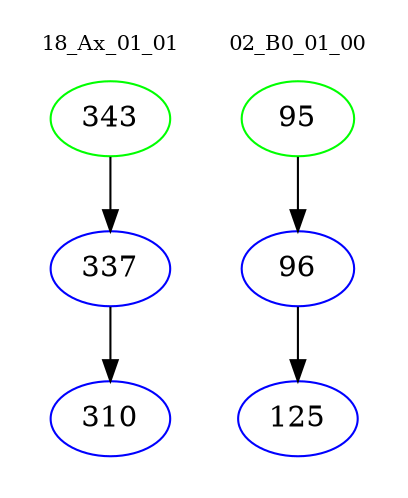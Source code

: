 digraph{
subgraph cluster_0 {
color = white
label = "18_Ax_01_01";
fontsize=10;
T0_343 [label="343", color="green"]
T0_343 -> T0_337 [color="black"]
T0_337 [label="337", color="blue"]
T0_337 -> T0_310 [color="black"]
T0_310 [label="310", color="blue"]
}
subgraph cluster_1 {
color = white
label = "02_B0_01_00";
fontsize=10;
T1_95 [label="95", color="green"]
T1_95 -> T1_96 [color="black"]
T1_96 [label="96", color="blue"]
T1_96 -> T1_125 [color="black"]
T1_125 [label="125", color="blue"]
}
}

